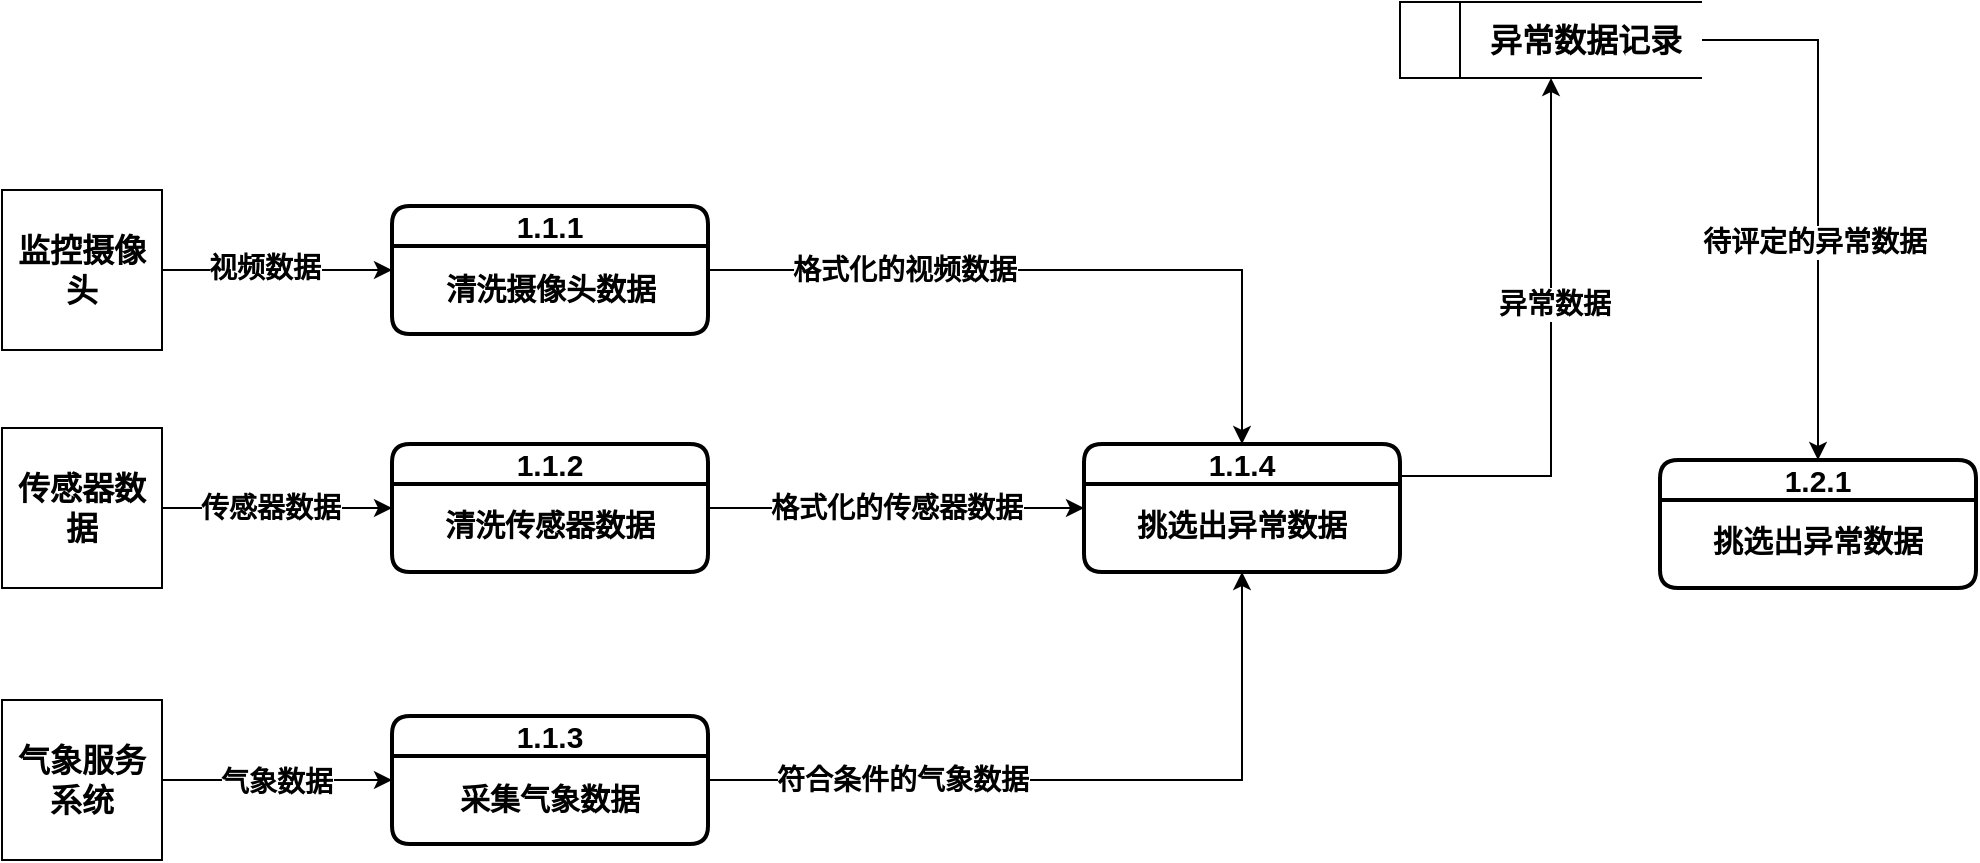 <mxfile version="27.1.6">
  <diagram name="Page-1" id="2gd0ypYWgnyMLC7ytH66">
    <mxGraphModel dx="1119" dy="662" grid="0" gridSize="10" guides="1" tooltips="1" connect="1" arrows="1" fold="1" page="1" pageScale="1" pageWidth="2000" pageHeight="1200" math="0" shadow="0">
      <root>
        <mxCell id="0" />
        <mxCell id="1" parent="0" />
        <mxCell id="Zouj0tRTCZzd18_7H21M-33" style="edgeStyle=orthogonalEdgeStyle;rounded=0;orthogonalLoop=1;jettySize=auto;html=1;exitX=1;exitY=0.5;exitDx=0;exitDy=0;entryX=0;entryY=0.5;entryDx=0;entryDy=0;fontStyle=1" edge="1" parent="1" source="Zouj0tRTCZzd18_7H21M-24" target="Zouj0tRTCZzd18_7H21M-29">
          <mxGeometry relative="1" as="geometry" />
        </mxCell>
        <mxCell id="Zouj0tRTCZzd18_7H21M-34" value="&lt;b&gt;&lt;font style=&quot;font-size: 14px;&quot;&gt;视频数据&lt;/font&gt;&lt;/b&gt;" style="edgeLabel;html=1;align=center;verticalAlign=middle;resizable=0;points=[];" vertex="1" connectable="0" parent="Zouj0tRTCZzd18_7H21M-33">
          <mxGeometry x="-0.107" y="1" relative="1" as="geometry">
            <mxPoint x="-1" as="offset" />
          </mxGeometry>
        </mxCell>
        <mxCell id="Zouj0tRTCZzd18_7H21M-24" value="&lt;b&gt;监控摄像头&lt;/b&gt;" style="rounded=0;whiteSpace=wrap;html=1;fontSize=16;" vertex="1" parent="1">
          <mxGeometry x="98" y="199" width="80" height="80" as="geometry" />
        </mxCell>
        <mxCell id="Zouj0tRTCZzd18_7H21M-48" style="edgeStyle=orthogonalEdgeStyle;rounded=0;orthogonalLoop=1;jettySize=auto;html=1;exitX=1;exitY=0.5;exitDx=0;exitDy=0;entryX=0.5;entryY=1;entryDx=0;entryDy=0;fontStyle=1" edge="1" parent="1" source="Zouj0tRTCZzd18_7H21M-25" target="Zouj0tRTCZzd18_7H21M-44">
          <mxGeometry relative="1" as="geometry" />
        </mxCell>
        <mxCell id="Zouj0tRTCZzd18_7H21M-49" value="&lt;b&gt;符合条件的气象数据&lt;/b&gt;" style="edgeLabel;html=1;align=center;verticalAlign=middle;resizable=0;points=[];fontSize=14;" vertex="1" connectable="0" parent="Zouj0tRTCZzd18_7H21M-48">
          <mxGeometry x="-0.476" relative="1" as="geometry">
            <mxPoint as="offset" />
          </mxGeometry>
        </mxCell>
        <mxCell id="Zouj0tRTCZzd18_7H21M-25" value="1.1.3" style="swimlane;html=1;startSize=20;fontStyle=1;collapsible=0;horizontal=1;swimlaneLine=1;strokeWidth=2;swimlaneFillColor=#ffffff;whiteSpace=wrap;rounded=1;fontSize=15;" vertex="1" parent="1">
          <mxGeometry x="293" y="462" width="158" height="64" as="geometry" />
        </mxCell>
        <mxCell id="Zouj0tRTCZzd18_7H21M-26" value="采集气象数据" style="text;html=1;align=center;verticalAlign=middle;whiteSpace=wrap;rounded=0;fontSize=15;fontStyle=1" vertex="1" parent="Zouj0tRTCZzd18_7H21M-25">
          <mxGeometry x="28" y="26" width="102" height="30" as="geometry" />
        </mxCell>
        <mxCell id="Zouj0tRTCZzd18_7H21M-47" style="edgeStyle=orthogonalEdgeStyle;rounded=0;orthogonalLoop=1;jettySize=auto;html=1;exitX=1;exitY=0.5;exitDx=0;exitDy=0;entryX=0;entryY=0.5;entryDx=0;entryDy=0;" edge="1" parent="1" source="Zouj0tRTCZzd18_7H21M-27" target="Zouj0tRTCZzd18_7H21M-44">
          <mxGeometry relative="1" as="geometry" />
        </mxCell>
        <mxCell id="Zouj0tRTCZzd18_7H21M-53" value="&lt;b&gt;&lt;font style=&quot;font-size: 14px;&quot;&gt;格式化的传感器数据&lt;/font&gt;&lt;/b&gt;" style="edgeLabel;html=1;align=center;verticalAlign=middle;resizable=0;points=[];" vertex="1" connectable="0" parent="Zouj0tRTCZzd18_7H21M-47">
          <mxGeometry x="-0.41" y="1" relative="1" as="geometry">
            <mxPoint x="38" y="1" as="offset" />
          </mxGeometry>
        </mxCell>
        <mxCell id="Zouj0tRTCZzd18_7H21M-27" value="1.1.2" style="swimlane;html=1;startSize=20;fontStyle=1;collapsible=0;horizontal=1;swimlaneLine=1;strokeWidth=2;swimlaneFillColor=#ffffff;whiteSpace=wrap;rounded=1;fontSize=15;" vertex="1" parent="1">
          <mxGeometry x="293" y="326" width="158" height="64" as="geometry" />
        </mxCell>
        <mxCell id="Zouj0tRTCZzd18_7H21M-28" value="清洗传感器数据" style="text;html=1;align=center;verticalAlign=middle;whiteSpace=wrap;rounded=0;fontSize=15;fontStyle=1" vertex="1" parent="Zouj0tRTCZzd18_7H21M-27">
          <mxGeometry x="21" y="25" width="116" height="30" as="geometry" />
        </mxCell>
        <mxCell id="Zouj0tRTCZzd18_7H21M-46" style="edgeStyle=orthogonalEdgeStyle;rounded=0;orthogonalLoop=1;jettySize=auto;html=1;exitX=1;exitY=0.5;exitDx=0;exitDy=0;entryX=0.5;entryY=0;entryDx=0;entryDy=0;" edge="1" parent="1" source="Zouj0tRTCZzd18_7H21M-29" target="Zouj0tRTCZzd18_7H21M-44">
          <mxGeometry relative="1" as="geometry" />
        </mxCell>
        <mxCell id="Zouj0tRTCZzd18_7H21M-55" value="&lt;b&gt;&lt;font style=&quot;font-size: 14px;&quot;&gt;格式化的视频数据&lt;/font&gt;&lt;/b&gt;" style="edgeLabel;html=1;align=center;verticalAlign=middle;resizable=0;points=[];" vertex="1" connectable="0" parent="Zouj0tRTCZzd18_7H21M-46">
          <mxGeometry x="-0.44" y="-2" relative="1" as="geometry">
            <mxPoint x="-1" y="-2" as="offset" />
          </mxGeometry>
        </mxCell>
        <mxCell id="Zouj0tRTCZzd18_7H21M-29" value="1.1.1" style="swimlane;html=1;startSize=20;fontStyle=1;collapsible=0;horizontal=1;swimlaneLine=1;strokeWidth=2;swimlaneFillColor=#ffffff;whiteSpace=wrap;rounded=1;fontSize=15;" vertex="1" parent="1">
          <mxGeometry x="293" y="207" width="158" height="64" as="geometry" />
        </mxCell>
        <mxCell id="Zouj0tRTCZzd18_7H21M-30" value="清洗摄像头数据" style="text;html=1;align=center;verticalAlign=middle;whiteSpace=wrap;rounded=0;fontSize=15;fontStyle=1" vertex="1" parent="Zouj0tRTCZzd18_7H21M-29">
          <mxGeometry x="23.5" y="26" width="111" height="30" as="geometry" />
        </mxCell>
        <mxCell id="Zouj0tRTCZzd18_7H21M-41" style="edgeStyle=orthogonalEdgeStyle;rounded=0;orthogonalLoop=1;jettySize=auto;html=1;exitX=1;exitY=0.5;exitDx=0;exitDy=0;entryX=0;entryY=0.5;entryDx=0;entryDy=0;" edge="1" parent="1" source="Zouj0tRTCZzd18_7H21M-35" target="Zouj0tRTCZzd18_7H21M-27">
          <mxGeometry relative="1" as="geometry" />
        </mxCell>
        <mxCell id="Zouj0tRTCZzd18_7H21M-42" value="&lt;b&gt;&lt;font style=&quot;font-size: 14px;&quot;&gt;传感器数据&lt;/font&gt;&lt;/b&gt;" style="edgeLabel;html=1;align=center;verticalAlign=middle;resizable=0;points=[];" vertex="1" connectable="0" parent="Zouj0tRTCZzd18_7H21M-41">
          <mxGeometry x="-0.154" y="3" relative="1" as="geometry">
            <mxPoint x="5" y="3" as="offset" />
          </mxGeometry>
        </mxCell>
        <mxCell id="Zouj0tRTCZzd18_7H21M-35" value="&lt;b&gt;传感器数据&lt;/b&gt;" style="rounded=0;whiteSpace=wrap;html=1;fontSize=16;" vertex="1" parent="1">
          <mxGeometry x="98" y="318" width="80" height="80" as="geometry" />
        </mxCell>
        <mxCell id="Zouj0tRTCZzd18_7H21M-39" style="edgeStyle=orthogonalEdgeStyle;rounded=0;orthogonalLoop=1;jettySize=auto;html=1;exitX=1;exitY=0.5;exitDx=0;exitDy=0;entryX=0;entryY=0.5;entryDx=0;entryDy=0;fontStyle=1" edge="1" parent="1" source="Zouj0tRTCZzd18_7H21M-36" target="Zouj0tRTCZzd18_7H21M-25">
          <mxGeometry relative="1" as="geometry" />
        </mxCell>
        <mxCell id="Zouj0tRTCZzd18_7H21M-40" value="&lt;b&gt;&lt;font style=&quot;font-size: 14px;&quot;&gt;气象数据&lt;/font&gt;&lt;/b&gt;" style="edgeLabel;html=1;align=center;verticalAlign=middle;resizable=0;points=[];" vertex="1" connectable="0" parent="Zouj0tRTCZzd18_7H21M-39">
          <mxGeometry x="0.009" y="-1" relative="1" as="geometry">
            <mxPoint x="-1" as="offset" />
          </mxGeometry>
        </mxCell>
        <mxCell id="Zouj0tRTCZzd18_7H21M-36" value="&lt;b&gt;气象服务系统&lt;/b&gt;" style="rounded=0;whiteSpace=wrap;html=1;fontSize=16;" vertex="1" parent="1">
          <mxGeometry x="98" y="454" width="80" height="80" as="geometry" />
        </mxCell>
        <mxCell id="Zouj0tRTCZzd18_7H21M-60" style="edgeStyle=orthogonalEdgeStyle;rounded=0;orthogonalLoop=1;jettySize=auto;html=1;exitX=1;exitY=0.5;exitDx=0;exitDy=0;entryX=0.5;entryY=0;entryDx=0;entryDy=0;" edge="1" parent="1" source="Zouj0tRTCZzd18_7H21M-43" target="Zouj0tRTCZzd18_7H21M-57">
          <mxGeometry relative="1" as="geometry" />
        </mxCell>
        <mxCell id="Zouj0tRTCZzd18_7H21M-61" value="&lt;font style=&quot;font-size: 14px;&quot;&gt;&lt;b&gt;待评定的异常数据&lt;/b&gt;&lt;/font&gt;" style="edgeLabel;html=1;align=center;verticalAlign=middle;resizable=0;points=[];" vertex="1" connectable="0" parent="Zouj0tRTCZzd18_7H21M-60">
          <mxGeometry x="0.188" y="-2" relative="1" as="geometry">
            <mxPoint as="offset" />
          </mxGeometry>
        </mxCell>
        <mxCell id="Zouj0tRTCZzd18_7H21M-43" value="&lt;font style=&quot;font-size: 16px;&quot;&gt;&lt;b&gt;&amp;nbsp; &amp;nbsp; &amp;nbsp; &amp;nbsp; &amp;nbsp;异常数据记录&lt;/b&gt;&lt;/font&gt;" style="html=1;dashed=0;whiteSpace=wrap;shape=mxgraph.dfd.dataStoreID;align=left;spacingLeft=3;points=[[0,0],[0.5,0],[1,0],[0,0.5],[1,0.5],[0,1],[0.5,1],[1,1]];" vertex="1" parent="1">
          <mxGeometry x="797" y="105" width="151" height="38" as="geometry" />
        </mxCell>
        <mxCell id="Zouj0tRTCZzd18_7H21M-56" style="edgeStyle=orthogonalEdgeStyle;rounded=0;orthogonalLoop=1;jettySize=auto;html=1;exitX=1;exitY=0.25;exitDx=0;exitDy=0;entryX=0.5;entryY=1;entryDx=0;entryDy=0;" edge="1" parent="1" source="Zouj0tRTCZzd18_7H21M-44" target="Zouj0tRTCZzd18_7H21M-43">
          <mxGeometry relative="1" as="geometry" />
        </mxCell>
        <mxCell id="Zouj0tRTCZzd18_7H21M-59" value="&lt;font style=&quot;font-size: 14px;&quot;&gt;&lt;b&gt;异常数据&lt;/b&gt;&lt;/font&gt;" style="edgeLabel;html=1;align=center;verticalAlign=middle;resizable=0;points=[];" vertex="1" connectable="0" parent="Zouj0tRTCZzd18_7H21M-56">
          <mxGeometry x="0.176" y="-1" relative="1" as="geometry">
            <mxPoint as="offset" />
          </mxGeometry>
        </mxCell>
        <mxCell id="Zouj0tRTCZzd18_7H21M-44" value="1.1.4" style="swimlane;html=1;startSize=20;fontStyle=1;collapsible=0;horizontal=1;swimlaneLine=1;strokeWidth=2;swimlaneFillColor=#ffffff;whiteSpace=wrap;rounded=1;fontSize=15;" vertex="1" parent="1">
          <mxGeometry x="639" y="326" width="158" height="64" as="geometry" />
        </mxCell>
        <mxCell id="Zouj0tRTCZzd18_7H21M-45" value="挑选出异常数据" style="text;html=1;align=center;verticalAlign=middle;whiteSpace=wrap;rounded=0;fontSize=15;fontStyle=1" vertex="1" parent="Zouj0tRTCZzd18_7H21M-44">
          <mxGeometry x="21" y="25" width="116" height="30" as="geometry" />
        </mxCell>
        <mxCell id="Zouj0tRTCZzd18_7H21M-57" value="1.2.1" style="swimlane;html=1;startSize=20;fontStyle=1;collapsible=0;horizontal=1;swimlaneLine=1;strokeWidth=2;swimlaneFillColor=#ffffff;whiteSpace=wrap;rounded=1;fontSize=15;" vertex="1" parent="1">
          <mxGeometry x="927" y="334" width="158" height="64" as="geometry" />
        </mxCell>
        <mxCell id="Zouj0tRTCZzd18_7H21M-58" value="挑选出异常数据" style="text;html=1;align=center;verticalAlign=middle;whiteSpace=wrap;rounded=0;fontSize=15;fontStyle=1" vertex="1" parent="Zouj0tRTCZzd18_7H21M-57">
          <mxGeometry x="21" y="25" width="116" height="30" as="geometry" />
        </mxCell>
      </root>
    </mxGraphModel>
  </diagram>
</mxfile>
